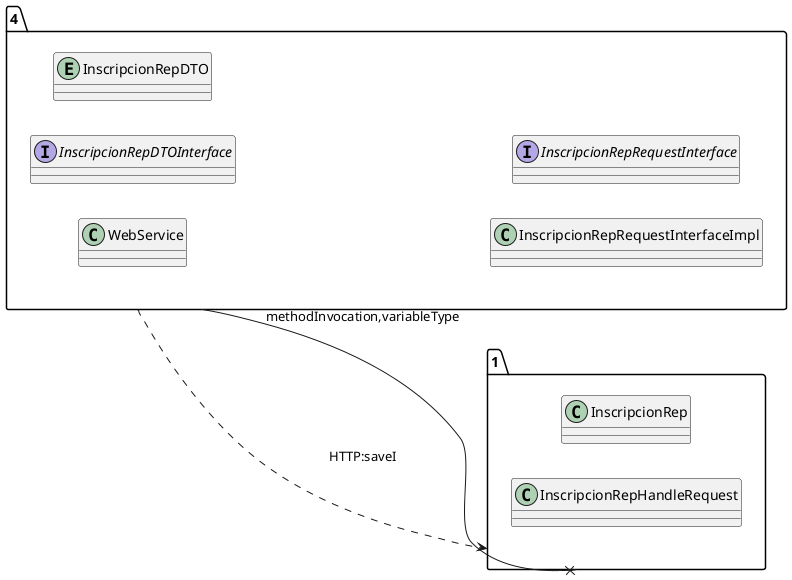 @startuml 
allow_mixing
left to right direction
package "4"{
class WebService
interface InscripcionRepDTOInterface
entity InscripcionRepDTO
class InscripcionRepRequestInterfaceImpl
interface InscripcionRepRequestInterface

}
package "1"{
class InscripcionRep
class InscripcionRepHandleRequest

}
"4" --x "1":methodInvocation,variableType
"4" ..> "1":HTTP:saveI
@enduml